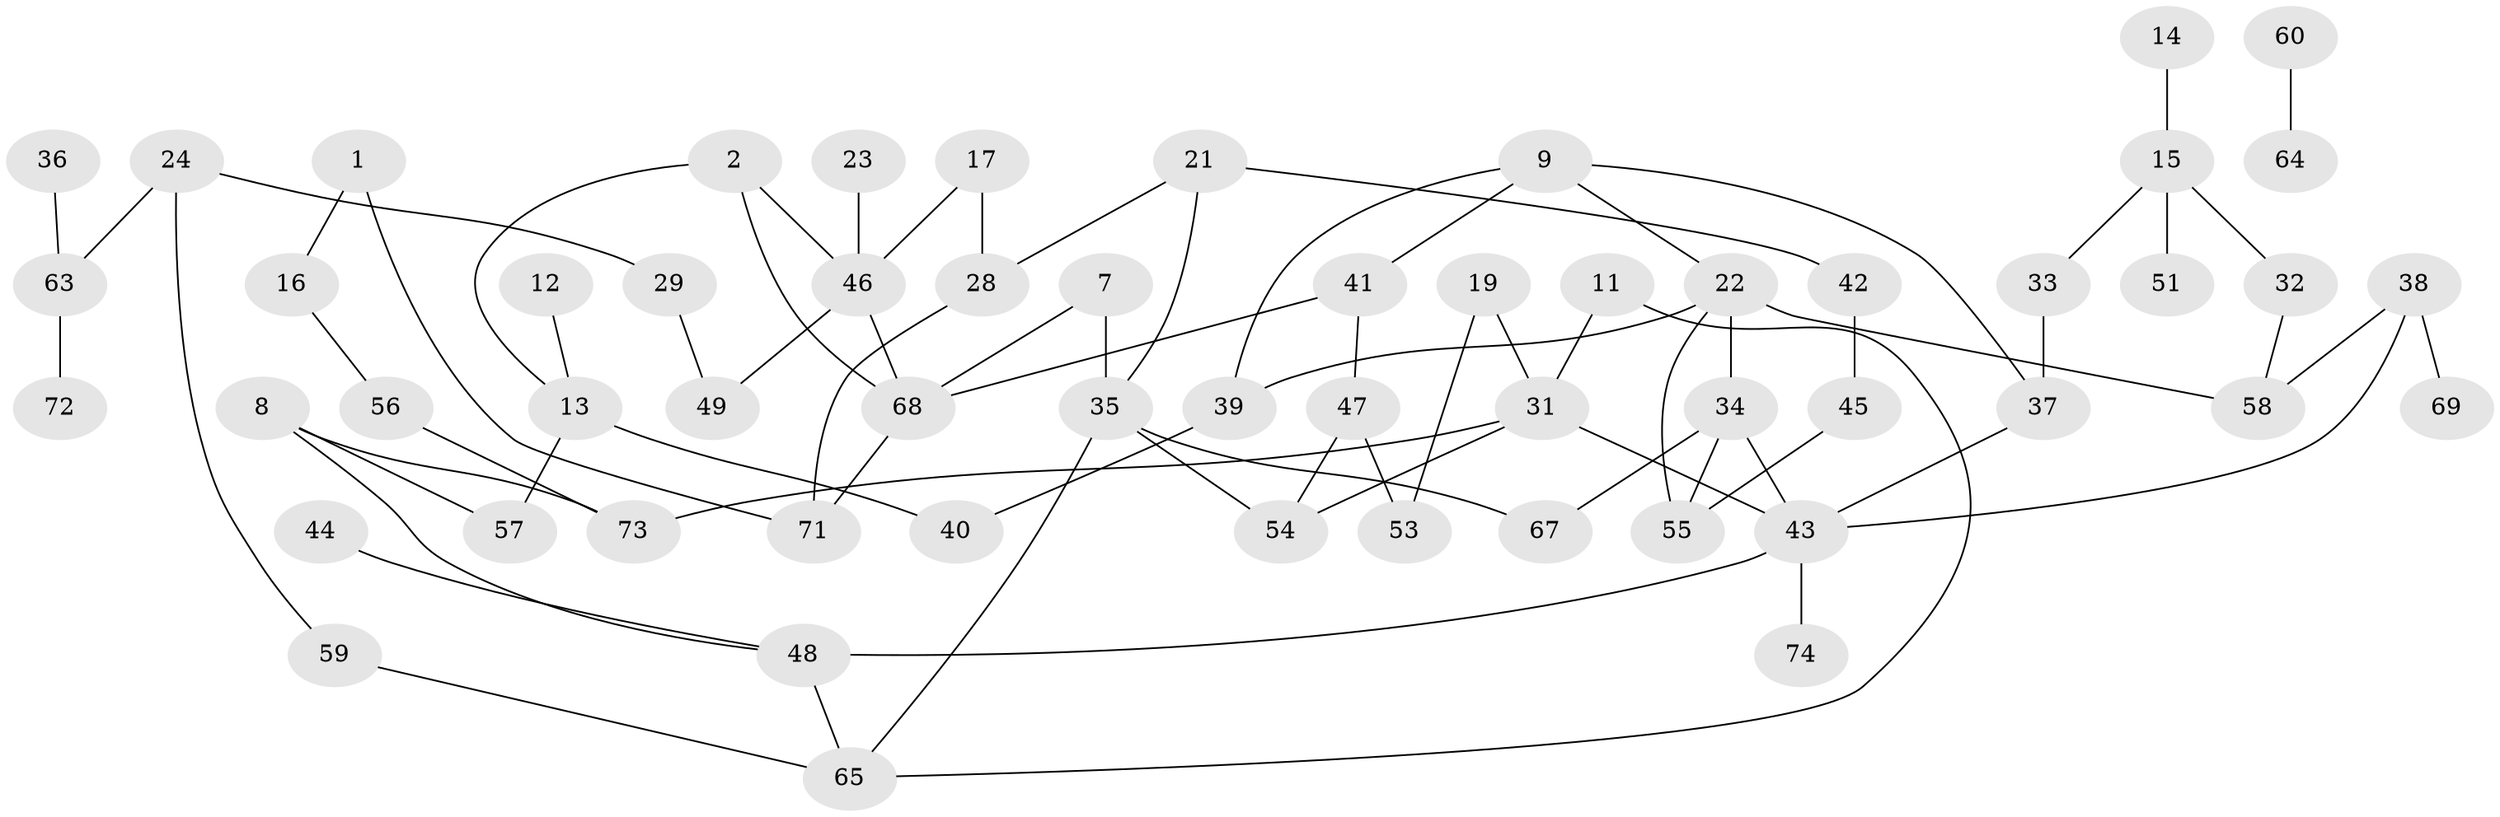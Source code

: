 // original degree distribution, {2: 0.21904761904761905, 3: 0.26666666666666666, 0: 0.14285714285714285, 1: 0.2571428571428571, 4: 0.05714285714285714, 6: 0.02857142857142857, 5: 0.02857142857142857}
// Generated by graph-tools (version 1.1) at 2025/35/03/04/25 23:35:48]
// undirected, 57 vertices, 75 edges
graph export_dot {
  node [color=gray90,style=filled];
  1;
  2;
  7;
  8;
  9;
  11;
  12;
  13;
  14;
  15;
  16;
  17;
  19;
  21;
  22;
  23;
  24;
  28;
  29;
  31;
  32;
  33;
  34;
  35;
  36;
  37;
  38;
  39;
  40;
  41;
  42;
  43;
  44;
  45;
  46;
  47;
  48;
  49;
  51;
  53;
  54;
  55;
  56;
  57;
  58;
  59;
  60;
  63;
  64;
  65;
  67;
  68;
  69;
  71;
  72;
  73;
  74;
  1 -- 16 [weight=1.0];
  1 -- 71 [weight=1.0];
  2 -- 13 [weight=1.0];
  2 -- 46 [weight=1.0];
  2 -- 68 [weight=1.0];
  7 -- 35 [weight=1.0];
  7 -- 68 [weight=1.0];
  8 -- 48 [weight=1.0];
  8 -- 57 [weight=1.0];
  8 -- 73 [weight=1.0];
  9 -- 22 [weight=1.0];
  9 -- 37 [weight=1.0];
  9 -- 39 [weight=1.0];
  9 -- 41 [weight=1.0];
  11 -- 31 [weight=1.0];
  11 -- 65 [weight=1.0];
  12 -- 13 [weight=1.0];
  13 -- 40 [weight=1.0];
  13 -- 57 [weight=1.0];
  14 -- 15 [weight=1.0];
  15 -- 32 [weight=1.0];
  15 -- 33 [weight=1.0];
  15 -- 51 [weight=1.0];
  16 -- 56 [weight=1.0];
  17 -- 28 [weight=1.0];
  17 -- 46 [weight=1.0];
  19 -- 31 [weight=1.0];
  19 -- 53 [weight=1.0];
  21 -- 28 [weight=1.0];
  21 -- 35 [weight=1.0];
  21 -- 42 [weight=1.0];
  22 -- 34 [weight=1.0];
  22 -- 39 [weight=1.0];
  22 -- 55 [weight=1.0];
  22 -- 58 [weight=1.0];
  23 -- 46 [weight=1.0];
  24 -- 29 [weight=1.0];
  24 -- 59 [weight=1.0];
  24 -- 63 [weight=1.0];
  28 -- 71 [weight=1.0];
  29 -- 49 [weight=1.0];
  31 -- 43 [weight=1.0];
  31 -- 54 [weight=1.0];
  31 -- 73 [weight=1.0];
  32 -- 58 [weight=1.0];
  33 -- 37 [weight=1.0];
  34 -- 43 [weight=1.0];
  34 -- 55 [weight=1.0];
  34 -- 67 [weight=1.0];
  35 -- 54 [weight=1.0];
  35 -- 65 [weight=1.0];
  35 -- 67 [weight=1.0];
  36 -- 63 [weight=1.0];
  37 -- 43 [weight=1.0];
  38 -- 43 [weight=1.0];
  38 -- 58 [weight=1.0];
  38 -- 69 [weight=1.0];
  39 -- 40 [weight=1.0];
  41 -- 47 [weight=1.0];
  41 -- 68 [weight=1.0];
  42 -- 45 [weight=1.0];
  43 -- 48 [weight=1.0];
  43 -- 74 [weight=1.0];
  44 -- 48 [weight=1.0];
  45 -- 55 [weight=1.0];
  46 -- 49 [weight=1.0];
  46 -- 68 [weight=1.0];
  47 -- 53 [weight=2.0];
  47 -- 54 [weight=1.0];
  48 -- 65 [weight=1.0];
  56 -- 73 [weight=1.0];
  59 -- 65 [weight=1.0];
  60 -- 64 [weight=1.0];
  63 -- 72 [weight=1.0];
  68 -- 71 [weight=1.0];
}
